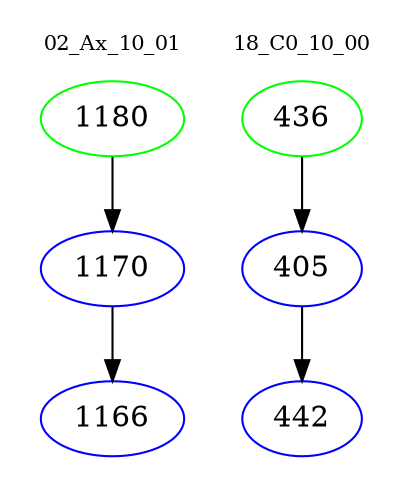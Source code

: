 digraph{
subgraph cluster_0 {
color = white
label = "02_Ax_10_01";
fontsize=10;
T0_1180 [label="1180", color="green"]
T0_1180 -> T0_1170 [color="black"]
T0_1170 [label="1170", color="blue"]
T0_1170 -> T0_1166 [color="black"]
T0_1166 [label="1166", color="blue"]
}
subgraph cluster_1 {
color = white
label = "18_C0_10_00";
fontsize=10;
T1_436 [label="436", color="green"]
T1_436 -> T1_405 [color="black"]
T1_405 [label="405", color="blue"]
T1_405 -> T1_442 [color="black"]
T1_442 [label="442", color="blue"]
}
}
